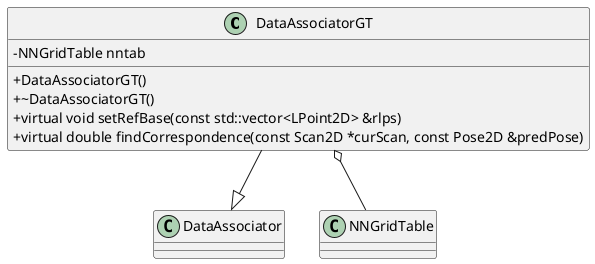 @startuml

skinparam classAttributeIconSize 0

class DataAssociatorGT{
    - NNGridTable nntab
    + DataAssociatorGT()
    + ~DataAssociatorGT()
    + virtual void setRefBase(const std::vector<LPoint2D> &rlps)
    + virtual double findCorrespondence(const Scan2D *curScan, const Pose2D &predPose)
}

DataAssociatorGT --|> DataAssociator
DataAssociatorGT o-- NNGridTable

@enduml